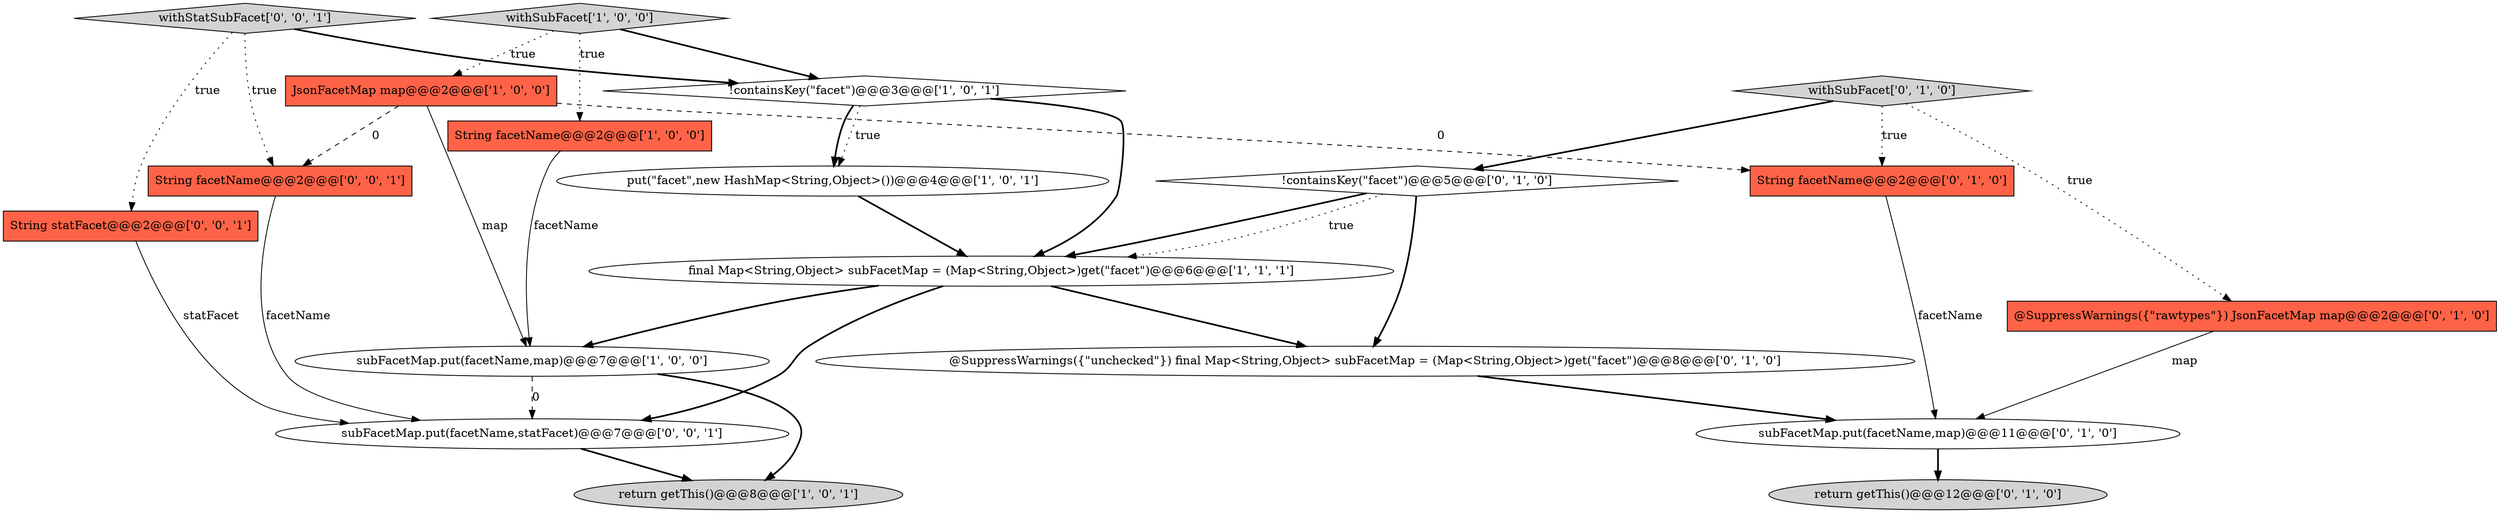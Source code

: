 digraph {
3 [style = filled, label = "subFacetMap.put(facetName,map)@@@7@@@['1', '0', '0']", fillcolor = white, shape = ellipse image = "AAA0AAABBB1BBB"];
9 [style = filled, label = "subFacetMap.put(facetName,map)@@@11@@@['0', '1', '0']", fillcolor = white, shape = ellipse image = "AAA0AAABBB2BBB"];
4 [style = filled, label = "String facetName@@@2@@@['1', '0', '0']", fillcolor = tomato, shape = box image = "AAA0AAABBB1BBB"];
14 [style = filled, label = "@SuppressWarnings({\"unchecked\"}) final Map<String,Object> subFacetMap = (Map<String,Object>)get(\"facet\")@@@8@@@['0', '1', '0']", fillcolor = white, shape = ellipse image = "AAA0AAABBB2BBB"];
1 [style = filled, label = "return getThis()@@@8@@@['1', '0', '1']", fillcolor = lightgray, shape = ellipse image = "AAA0AAABBB1BBB"];
16 [style = filled, label = "subFacetMap.put(facetName,statFacet)@@@7@@@['0', '0', '1']", fillcolor = white, shape = ellipse image = "AAA0AAABBB3BBB"];
12 [style = filled, label = "String facetName@@@2@@@['0', '1', '0']", fillcolor = tomato, shape = box image = "AAA1AAABBB2BBB"];
7 [style = filled, label = "JsonFacetMap map@@@2@@@['1', '0', '0']", fillcolor = tomato, shape = box image = "AAA1AAABBB1BBB"];
5 [style = filled, label = "put(\"facet\",new HashMap<String,Object>())@@@4@@@['1', '0', '1']", fillcolor = white, shape = ellipse image = "AAA0AAABBB1BBB"];
6 [style = filled, label = "withSubFacet['1', '0', '0']", fillcolor = lightgray, shape = diamond image = "AAA0AAABBB1BBB"];
18 [style = filled, label = "withStatSubFacet['0', '0', '1']", fillcolor = lightgray, shape = diamond image = "AAA0AAABBB3BBB"];
2 [style = filled, label = "final Map<String,Object> subFacetMap = (Map<String,Object>)get(\"facet\")@@@6@@@['1', '1', '1']", fillcolor = white, shape = ellipse image = "AAA0AAABBB1BBB"];
0 [style = filled, label = "!containsKey(\"facet\")@@@3@@@['1', '0', '1']", fillcolor = white, shape = diamond image = "AAA0AAABBB1BBB"];
8 [style = filled, label = "withSubFacet['0', '1', '0']", fillcolor = lightgray, shape = diamond image = "AAA0AAABBB2BBB"];
10 [style = filled, label = "@SuppressWarnings({\"rawtypes\"}) JsonFacetMap map@@@2@@@['0', '1', '0']", fillcolor = tomato, shape = box image = "AAA0AAABBB2BBB"];
15 [style = filled, label = "String statFacet@@@2@@@['0', '0', '1']", fillcolor = tomato, shape = box image = "AAA0AAABBB3BBB"];
13 [style = filled, label = "return getThis()@@@12@@@['0', '1', '0']", fillcolor = lightgray, shape = ellipse image = "AAA0AAABBB2BBB"];
17 [style = filled, label = "String facetName@@@2@@@['0', '0', '1']", fillcolor = tomato, shape = box image = "AAA0AAABBB3BBB"];
11 [style = filled, label = "!containsKey(\"facet\")@@@5@@@['0', '1', '0']", fillcolor = white, shape = diamond image = "AAA0AAABBB2BBB"];
0->5 [style = dotted, label="true"];
3->1 [style = bold, label=""];
11->14 [style = bold, label=""];
7->17 [style = dashed, label="0"];
15->16 [style = solid, label="statFacet"];
2->3 [style = bold, label=""];
0->2 [style = bold, label=""];
4->3 [style = solid, label="facetName"];
18->15 [style = dotted, label="true"];
6->0 [style = bold, label=""];
8->10 [style = dotted, label="true"];
11->2 [style = bold, label=""];
17->16 [style = solid, label="facetName"];
5->2 [style = bold, label=""];
11->2 [style = dotted, label="true"];
8->12 [style = dotted, label="true"];
6->4 [style = dotted, label="true"];
16->1 [style = bold, label=""];
10->9 [style = solid, label="map"];
7->3 [style = solid, label="map"];
12->9 [style = solid, label="facetName"];
2->14 [style = bold, label=""];
6->7 [style = dotted, label="true"];
7->12 [style = dashed, label="0"];
14->9 [style = bold, label=""];
18->17 [style = dotted, label="true"];
8->11 [style = bold, label=""];
18->0 [style = bold, label=""];
3->16 [style = dashed, label="0"];
0->5 [style = bold, label=""];
9->13 [style = bold, label=""];
2->16 [style = bold, label=""];
}
